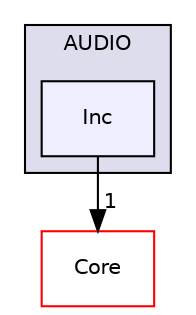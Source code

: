 digraph "/home/developer/mtrain-firmware/external/middleware/STM32_USB_Device_Library/Class/AUDIO/Inc" {
  compound=true
  node [ fontsize="10", fontname="Helvetica"];
  edge [ labelfontsize="10", labelfontname="Helvetica"];
  subgraph clusterdir_c11500816f8ec3526ffeede5315c5ad7 {
    graph [ bgcolor="#ddddee", pencolor="black", label="AUDIO" fontname="Helvetica", fontsize="10", URL="dir_c11500816f8ec3526ffeede5315c5ad7.html"]
  dir_2f220259f3445559f686f0f48cde4942 [shape=box, label="Inc", style="filled", fillcolor="#eeeeff", pencolor="black", URL="dir_2f220259f3445559f686f0f48cde4942.html"];
  }
  dir_19e504b8294315d876b43ba053bc3f8f [shape=box label="Core" fillcolor="white" style="filled" color="red" URL="dir_19e504b8294315d876b43ba053bc3f8f.html"];
  dir_2f220259f3445559f686f0f48cde4942->dir_19e504b8294315d876b43ba053bc3f8f [headlabel="1", labeldistance=1.5 headhref="dir_000056_000076.html"];
}
